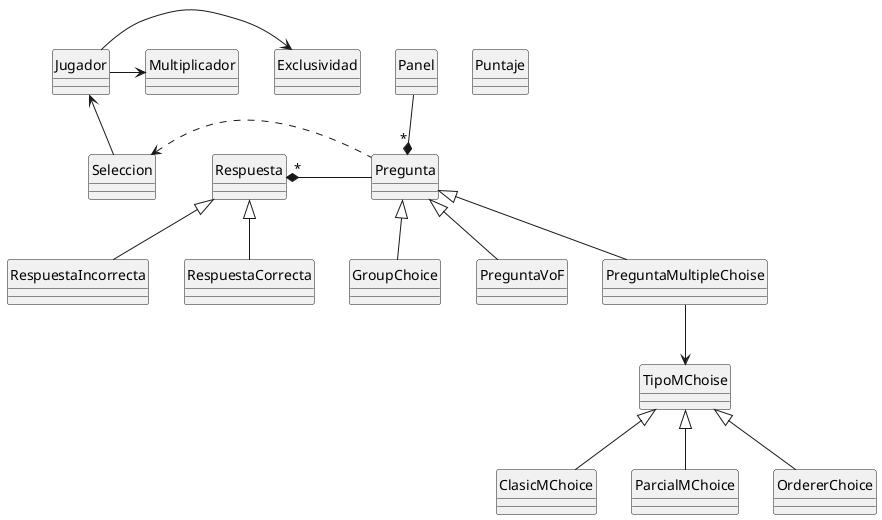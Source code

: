 @startuml
hide circle
skinparam classAttributeIconSize 0

'Clases
Class Panel{
 }

Class Pregunta{

}

Class Respuesta{

}

Class PreguntaVoF{

}

Class PreguntaMultipleChoise{

}

Class GroupChoice{

}

Class TipoMChoise{

}

Class ClasicMChoice
Class ParcialMChoice
Class OrdererChoice

Class Seleccion{

}

Class Jugador{

}

Class Puntaje{
}


Class Exclusividad
Class Multiplicador

'Relaciones

Panel --* "*" Pregunta
Pregunta -left-* "*" Respuesta
RespuestaIncorrecta -up-|> Respuesta
RespuestaCorrecta -up-|> Respuesta
PreguntaVoF -up-|> Pregunta
PreguntaMultipleChoise -up-|> Pregunta
GroupChoice -up-|> Pregunta
PreguntaMultipleChoise -down-> TipoMChoise
ClasicMChoice -up-|> TipoMChoise
ParcialMChoice -up-|> TipoMChoise
OrdererChoice -up-|> TipoMChoise
Pregunta .left.> Seleccion
Seleccion -up-> Jugador
Jugador -right-> Exclusividad
Jugador -right-> Multiplicador

@enduml